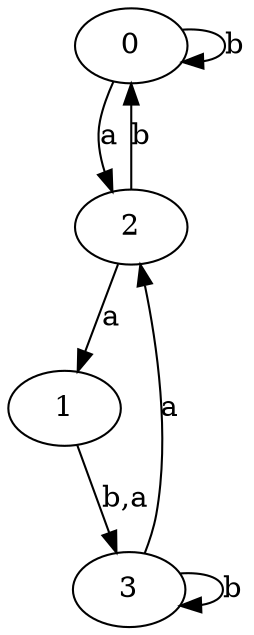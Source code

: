 digraph {
 ranksep=0.5;
 d2tdocpreamble = "\usetikzlibrary{automata}";
 d2tfigpreamble = "\tikzstyle{every state}= [ draw=blue!50,very thick,fill=blue!20]  \tikzstyle{auto}= [fill=white]";
 node [style="state"];
 edge [lblstyle="auto",topath="bend right", len=4  ]
  "0" [label="0",];
  "1" [label="1",style = "state, initial"];
  "2" [label="2",style = "state, accepting"];
  "3" [label="3",];
  "0" -> "0" [label="b",topath="loop above"];
  "0" -> "2" [label="a"];
  "1" -> "3" [label="b,a"];
  "2" -> "0" [label="b"];
  "2" -> "1" [label="a"];
  "3" -> "2" [label="a"];
  "3" -> "3" [label="b",topath="loop above"];
}